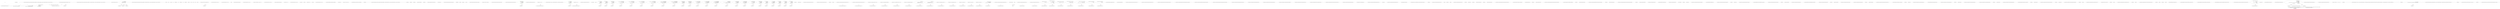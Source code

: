 digraph  {
n75 [label=pt, span=""];
n0 [cluster="CommandLine.Core.ValueMapper.MapValues(System.Collections.Generic.IEnumerable<CommandLine.Core.SpecificationProperty>, System.Collections.Generic.IEnumerable<string>, System.Func<System.Collections.Generic.IEnumerable<string>, System.Type, bool, CSharpx.Maybe<object>>)", label="Entry CommandLine.Core.ValueMapper.MapValues(System.Collections.Generic.IEnumerable<CommandLine.Core.SpecificationProperty>, System.Collections.Generic.IEnumerable<string>, System.Func<System.Collections.Generic.IEnumerable<string>, System.Type, bool, CSharpx.Maybe<object>>)", span="15-15"];
n1 [cluster="CommandLine.Core.ValueMapper.MapValues(System.Collections.Generic.IEnumerable<CommandLine.Core.SpecificationProperty>, System.Collections.Generic.IEnumerable<string>, System.Func<System.Collections.Generic.IEnumerable<string>, System.Type, bool, CSharpx.Maybe<object>>)", label="var propAndErrors = MapValuesImpl(specProps, values, converter)", span="20-20"];
n2 [cluster="CommandLine.Core.ValueMapper.MapValues(System.Collections.Generic.IEnumerable<CommandLine.Core.SpecificationProperty>, System.Collections.Generic.IEnumerable<string>, System.Func<System.Collections.Generic.IEnumerable<string>, System.Type, bool, CSharpx.Maybe<object>>)", label="return Result.Succeed(\r\n                propAndErrors.Select(pe => pe.Item1),\r\n                propAndErrors.Select(pe => pe.Item2)\r\n                    .OfType<Just<Error>>().Select(e => e.Value)\r\n                );", span="22-26"];
n4 [cluster="CommandLine.Core.ValueMapper.MapValuesImpl(System.Collections.Generic.IEnumerable<CommandLine.Core.SpecificationProperty>, System.Collections.Generic.IEnumerable<string>, System.Func<System.Collections.Generic.IEnumerable<string>, System.Type, bool, CSharpx.Maybe<object>>)", label="Entry CommandLine.Core.ValueMapper.MapValuesImpl(System.Collections.Generic.IEnumerable<CommandLine.Core.SpecificationProperty>, System.Collections.Generic.IEnumerable<string>, System.Func<System.Collections.Generic.IEnumerable<string>, System.Type, bool, CSharpx.Maybe<object>>)", span="29-29"];
n3 [cluster="CommandLine.Core.ValueMapper.MapValues(System.Collections.Generic.IEnumerable<CommandLine.Core.SpecificationProperty>, System.Collections.Generic.IEnumerable<string>, System.Func<System.Collections.Generic.IEnumerable<string>, System.Type, bool, CSharpx.Maybe<object>>)", label="Exit CommandLine.Core.ValueMapper.MapValues(System.Collections.Generic.IEnumerable<CommandLine.Core.SpecificationProperty>, System.Collections.Generic.IEnumerable<string>, System.Func<System.Collections.Generic.IEnumerable<string>, System.Type, bool, CSharpx.Maybe<object>>)", span="15-15"];
n5 [cluster="Unk.Select", label="Entry Unk.Select", span=""];
n6 [cluster="Unk.>", label="Entry Unk.>", span=""];
n7 [cluster="Unk.Succeed", label="Entry Unk.Succeed", span=""];
n8 [cluster="lambda expression", label="Entry lambda expression", span="23-23"];
n11 [cluster="lambda expression", label="Entry lambda expression", span="24-24"];
n14 [cluster="lambda expression", label="Entry lambda expression", span="25-25"];
n9 [cluster="lambda expression", label="pe.Item1", span="23-23"];
n10 [cluster="lambda expression", label="Exit lambda expression", span="23-23"];
n12 [cluster="lambda expression", label="pe.Item2", span="24-24"];
n13 [cluster="lambda expression", label="Exit lambda expression", span="24-24"];
n15 [cluster="lambda expression", label="e.Value", span="25-25"];
n16 [cluster="lambda expression", label="Exit lambda expression", span="25-25"];
n17 [cluster="CommandLine.Core.ValueMapper.MapValuesImpl(System.Collections.Generic.IEnumerable<CommandLine.Core.SpecificationProperty>, System.Collections.Generic.IEnumerable<string>, System.Func<System.Collections.Generic.IEnumerable<string>, System.Type, bool, CSharpx.Maybe<object>>)", label="specProps.Empty()", span="34-34"];
n18 [cluster="CommandLine.Core.ValueMapper.MapValuesImpl(System.Collections.Generic.IEnumerable<CommandLine.Core.SpecificationProperty>, System.Collections.Generic.IEnumerable<string>, System.Func<System.Collections.Generic.IEnumerable<string>, System.Type, bool, CSharpx.Maybe<object>>)", label="yield break;", span="36-36"];
n22 [cluster="CommandLine.Core.ValueMapper.MapValuesImpl(System.Collections.Generic.IEnumerable<CommandLine.Core.SpecificationProperty>, System.Collections.Generic.IEnumerable<string>, System.Func<System.Collections.Generic.IEnumerable<string>, System.Type, bool, CSharpx.Maybe<object>>)", label="yield return\r\n                    Tuple.Create(pt, pt.Specification.MakeErrorInCaseOfMinConstraint());", span="42-43"];
n23 [cluster="CommandLine.Core.ValueMapper.MapValuesImpl(System.Collections.Generic.IEnumerable<CommandLine.Core.SpecificationProperty>, System.Collections.Generic.IEnumerable<string>, System.Func<System.Collections.Generic.IEnumerable<string>, System.Type, bool, CSharpx.Maybe<object>>)", label="yield break;", span="44-44"];
n26 [cluster="CommandLine.Core.ValueMapper.MapValuesImpl(System.Collections.Generic.IEnumerable<CommandLine.Core.SpecificationProperty>, System.Collections.Generic.IEnumerable<string>, System.Func<System.Collections.Generic.IEnumerable<string>, System.Type, bool, CSharpx.Maybe<object>>)", label="yield return\r\n                    Tuple.Create<SpecificationProperty, Maybe<Error>>(\r\n                        pt, Maybe.Just<Error>(new SequenceOutOfRangeError(NameInfo.EmptyName)));", span="52-54"];
n27 [cluster="CommandLine.Core.ValueMapper.MapValuesImpl(System.Collections.Generic.IEnumerable<CommandLine.Core.SpecificationProperty>, System.Collections.Generic.IEnumerable<string>, System.Func<System.Collections.Generic.IEnumerable<string>, System.Type, bool, CSharpx.Maybe<object>>)", label="yield break;", span="55-55"];
n30 [cluster="CommandLine.Core.ValueMapper.MapValuesImpl(System.Collections.Generic.IEnumerable<CommandLine.Core.SpecificationProperty>, System.Collections.Generic.IEnumerable<string>, System.Func<System.Collections.Generic.IEnumerable<string>, System.Type, bool, CSharpx.Maybe<object>>)", label="yield return value;", span="67-67"];
n19 [cluster="CommandLine.Core.ValueMapper.MapValuesImpl(System.Collections.Generic.IEnumerable<CommandLine.Core.SpecificationProperty>, System.Collections.Generic.IEnumerable<string>, System.Func<System.Collections.Generic.IEnumerable<string>, System.Type, bool, CSharpx.Maybe<object>>)", label="var pt = specProps.First()", span="38-38"];
n20 [cluster="CommandLine.Core.ValueMapper.MapValuesImpl(System.Collections.Generic.IEnumerable<CommandLine.Core.SpecificationProperty>, System.Collections.Generic.IEnumerable<string>, System.Func<System.Collections.Generic.IEnumerable<string>, System.Type, bool, CSharpx.Maybe<object>>)", label="var taken = values.Take(pt.Specification.CountOfMaxNumberOfValues().MapValueOrDefault(n => n, values.Count()))", span="39-39"];
n24 [cluster="CommandLine.Core.ValueMapper.MapValuesImpl(System.Collections.Generic.IEnumerable<CommandLine.Core.SpecificationProperty>, System.Collections.Generic.IEnumerable<string>, System.Func<System.Collections.Generic.IEnumerable<string>, System.Type, bool, CSharpx.Maybe<object>>)", label="var next = specProps.Skip(1).FirstOrDefault(s => s.Specification.IsValue()).ToMaybe()", span="47-47"];
n25 [cluster="CommandLine.Core.ValueMapper.MapValuesImpl(System.Collections.Generic.IEnumerable<CommandLine.Core.SpecificationProperty>, System.Collections.Generic.IEnumerable<string>, System.Func<System.Collections.Generic.IEnumerable<string>, System.Type, bool, CSharpx.Maybe<object>>)", label="pt.Specification.Max.IsJust()\r\n                && next.IsNothing()\r\n                && values.Skip(taken.Count()).Any()", span="48-50"];
n29 [cluster="CommandLine.Core.ValueMapper.MapValuesImpl(System.Collections.Generic.IEnumerable<CommandLine.Core.SpecificationProperty>, System.Collections.Generic.IEnumerable<string>, System.Func<System.Collections.Generic.IEnumerable<string>, System.Type, bool, CSharpx.Maybe<object>>)", label="MapValuesImpl(specProps.Skip(1), values.Skip(taken.Count()), converter)", span="65-65"];
n32 [cluster="System.Collections.Generic.IEnumerable<TSource>.Empty<TSource>()", label="Entry System.Collections.Generic.IEnumerable<TSource>.Empty<TSource>()", span="31-31"];
n33 [cluster="System.Collections.Generic.IEnumerable<TSource>.First<TSource>()", label="Entry System.Collections.Generic.IEnumerable<TSource>.First<TSource>()", span="0-0"];
n58 [cluster="lambda expression", label="Tuple.Create(pt.WithValue(Maybe.Just(converted)), Maybe.Nothing<Error>())", span="61-61"];
n21 [cluster="CommandLine.Core.ValueMapper.MapValuesImpl(System.Collections.Generic.IEnumerable<CommandLine.Core.SpecificationProperty>, System.Collections.Generic.IEnumerable<string>, System.Func<System.Collections.Generic.IEnumerable<string>, System.Type, bool, CSharpx.Maybe<object>>)", label="taken.Empty()", span="40-40"];
n34 [cluster="CommandLine.Core.Specification.CountOfMaxNumberOfValues()", label="Entry CommandLine.Core.Specification.CountOfMaxNumberOfValues()", span="71-71"];
n35 [cluster="System.Collections.Generic.IEnumerable<TSource>.Count<TSource>()", label="Entry System.Collections.Generic.IEnumerable<TSource>.Count<TSource>()", span="0-0"];
n36 [cluster="CSharpx.Maybe<T1>.MapValueOrDefault<T1, T2>(System.Func<T1, T2>, T2)", label="Entry CSharpx.Maybe<T1>.MapValueOrDefault<T1, T2>(System.Func<T1, T2>, T2)", span="377-377"];
n37 [cluster="System.Collections.Generic.IEnumerable<TSource>.Take<TSource>(int)", label="Entry System.Collections.Generic.IEnumerable<TSource>.Take<TSource>(int)", span="0-0"];
n50 [cluster="lambda expression", label="Entry lambda expression", span="39-39"];
n38 [cluster="CommandLine.Core.Specification.MakeErrorInCaseOfMinConstraint()", label="Entry CommandLine.Core.Specification.MakeErrorInCaseOfMinConstraint()", span="87-87"];
n39 [cluster="System.Tuple.Create<T1, T2>(T1, T2)", label="Entry System.Tuple.Create<T1, T2>(T1, T2)", span="0-0"];
n40 [cluster="System.Collections.Generic.IEnumerable<TSource>.Skip<TSource>(int)", label="Entry System.Collections.Generic.IEnumerable<TSource>.Skip<TSource>(int)", span="0-0"];
n41 [cluster="Unk.FirstOrDefault", label="Entry Unk.FirstOrDefault", span=""];
n42 [cluster="Unk.ToMaybe", label="Entry Unk.ToMaybe", span=""];
n53 [cluster="lambda expression", label="Entry lambda expression", span="47-47"];
n43 [cluster="CSharpx.Maybe<T>.IsJust<T>()", label="Entry CSharpx.Maybe<T>.IsJust<T>()", span="326-326"];
n44 [cluster="Unk.IsNothing", label="Entry Unk.IsNothing", span=""];
n45 [cluster="System.Collections.Generic.IEnumerable<TSource>.Any<TSource>()", label="Entry System.Collections.Generic.IEnumerable<TSource>.Any<TSource>()", span="0-0"];
n46 [cluster="CommandLine.SequenceOutOfRangeError.SequenceOutOfRangeError(CommandLine.NameInfo)", label="Entry CommandLine.SequenceOutOfRangeError.SequenceOutOfRangeError(CommandLine.NameInfo)", span="360-360"];
n47 [cluster="CSharpx.Maybe.Just<T>(T)", label="Entry CSharpx.Maybe.Just<T>(T)", span="124-124"];
n48 [cluster="System.Func<T1, T2, T3, TResult>.Invoke(T1, T2, T3)", label="Entry System.Func<T1, T2, T3, TResult>.Invoke(T1, T2, T3)", span="0-0"];
n49 [cluster="CommandLine.BadFormatConversionError.BadFormatConversionError(CommandLine.NameInfo)", label="Entry CommandLine.BadFormatConversionError.BadFormatConversionError(CommandLine.NameInfo)", span="349-349"];
n57 [cluster="lambda expression", label="Entry lambda expression", span="61-61"];
n31 [cluster="CommandLine.Core.ValueMapper.MapValuesImpl(System.Collections.Generic.IEnumerable<CommandLine.Core.SpecificationProperty>, System.Collections.Generic.IEnumerable<string>, System.Func<System.Collections.Generic.IEnumerable<string>, System.Type, bool, CSharpx.Maybe<object>>)", label="Exit CommandLine.Core.ValueMapper.MapValuesImpl(System.Collections.Generic.IEnumerable<CommandLine.Core.SpecificationProperty>, System.Collections.Generic.IEnumerable<string>, System.Func<System.Collections.Generic.IEnumerable<string>, System.Type, bool, CSharpx.Maybe<object>>)", span="29-29"];
n51 [cluster="lambda expression", label=n, span="39-39"];
n52 [cluster="lambda expression", label="Exit lambda expression", span="39-39"];
n54 [cluster="lambda expression", label="s.Specification.IsValue()", span="47-47"];
n55 [cluster="lambda expression", label="Exit lambda expression", span="47-47"];
n56 [cluster="CommandLine.Core.Specification.IsValue()", label="Entry CommandLine.Core.Specification.IsValue()", span="15-15"];
n59 [cluster="lambda expression", label="Exit lambda expression", span="61-61"];
n60 [cluster="CommandLine.Core.SpecificationProperty.WithValue(CSharpx.Maybe<object>)", label="Entry CommandLine.Core.SpecificationProperty.WithValue(CSharpx.Maybe<object>)", span="18-18"];
n61 [cluster="CSharpx.Maybe.Nothing<T>()", label="Entry CSharpx.Maybe.Nothing<T>()", span="116-116"];
n62 [cluster="CommandLine.Core.ValueMapper.CountOfMaxNumberOfValues(CommandLine.Core.Specification)", label="Entry CommandLine.Core.ValueMapper.CountOfMaxNumberOfValues(CommandLine.Core.Specification)", span="71-71"];
n63 [cluster="CommandLine.Core.ValueMapper.CountOfMaxNumberOfValues(CommandLine.Core.Specification)", label="specification.TargetType", span="73-73"];
n64 [cluster="CommandLine.Core.ValueMapper.CountOfMaxNumberOfValues(CommandLine.Core.Specification)", label="TargetType.Scalar", span="75-75"];
n66 [cluster="CommandLine.Core.ValueMapper.CountOfMaxNumberOfValues(CommandLine.Core.Specification)", label="TargetType.Sequence", span="77-77"];
n65 [cluster="CommandLine.Core.ValueMapper.CountOfMaxNumberOfValues(CommandLine.Core.Specification)", label="return Maybe.Just(1);", span="76-76"];
n70 [cluster="CommandLine.Core.ValueMapper.CountOfMaxNumberOfValues(CommandLine.Core.Specification)", label="Exit CommandLine.Core.ValueMapper.CountOfMaxNumberOfValues(CommandLine.Core.Specification)", span="71-71"];
n71 [cluster="CSharpx.Maybe<T>.FromJustOrFail<T>(System.Exception)", label="Entry CSharpx.Maybe<T>.FromJustOrFail<T>(System.Exception)", span="355-355"];
n72 [cluster="CommandLine.Core.ValueMapper.MakeErrorInCaseOfMinConstraint(CommandLine.Core.Specification)", label="Entry CommandLine.Core.ValueMapper.MakeErrorInCaseOfMinConstraint(CommandLine.Core.Specification)", span="87-87"];
n74 [cluster="CommandLine.Core.ValueMapper.MakeErrorInCaseOfMinConstraint(CommandLine.Core.Specification)", label="Exit CommandLine.Core.ValueMapper.MakeErrorInCaseOfMinConstraint(CommandLine.Core.Specification)", span="87-87"];
d33 [cluster="CommandLine.Tests.Unit.Core.InstanceBuilderTests.Parse_int_sequence(string[], int[])", color=green, community=0, label="var result = InstanceBuilder.Build(\r\n                () => new FakeOptionsWithSequence(),\r\n                arguments,\r\n                StringComparer.Ordinal,\r\n                CultureInfo.InvariantCulture)", prediction=0, span="94-98"];
d31 [cluster="CommandLine.Tests.Unit.Core.InstanceBuilderTests.Parse_int_sequence(string[], int[])", label="Entry CommandLine.Tests.Unit.Core.InstanceBuilderTests.Parse_int_sequence(string[], int[])", span="88-88"];
d32 [cluster="CommandLine.Tests.Unit.Core.InstanceBuilderTests.Parse_int_sequence(string[], int[])", label="var expectedResult = new[] { 1, 20, 300, 4000 }", span="91-91"];
d34 [cluster="CommandLine.Tests.Unit.Core.InstanceBuilderTests.Parse_int_sequence(string[], int[])", label="Assert.True(expectedResult.SequenceEqual(result.Value.IntSequence))", span="101-101"];
d9 [cluster="CommandLine.Core.InstanceBuilder.Build<T>(System.Func<T>, System.Collections.Generic.IEnumerable<string>, System.StringComparer, System.Globalization.CultureInfo)", label="Entry CommandLine.Core.InstanceBuilder.Build<T>(System.Func<T>, System.Collections.Generic.IEnumerable<string>, System.StringComparer, System.Globalization.CultureInfo)", span="12-12"];
d37 [cluster="lambda expression", label="Entry lambda expression", span="95-95"];
d43 [cluster="CommandLine.Tests.Unit.Core.InstanceBuilderTests.Parse_int_sequence_with_range(string[], int[])", color=green, community=0, label="var result = InstanceBuilder.Build(\r\n                () => new FakeOptions(),\r\n                new[] { ''-i'', ''10'', ''20'', ''30'', ''40'' },\r\n                StringComparer.Ordinal,\r\n                CultureInfo.InvariantCulture)", prediction=1, span="117-121"];
d42 [cluster="CommandLine.Tests.Unit.Core.InstanceBuilderTests.Parse_int_sequence_with_range(string[], int[])", label="var expectedResult = new[] { 10, 20, 30, 40 }", span="114-114"];
d44 [cluster="CommandLine.Tests.Unit.Core.InstanceBuilderTests.Parse_int_sequence_with_range(string[], int[])", label="Assert.True(expectedResult.SequenceEqual(result.Value.IntSequence))", span="124-124"];
d46 [cluster="lambda expression", label="Entry lambda expression", span="118-118"];
d35 [cluster="CommandLine.Tests.Unit.Core.InstanceBuilderTests.Parse_int_sequence(string[], int[])", label="Exit CommandLine.Tests.Unit.Core.InstanceBuilderTests.Parse_int_sequence(string[], int[])", span="88-88"];
d36 [cluster="Unk.SequenceEqual", label="Entry Unk.SequenceEqual", span=""];
d11 [cluster="Unk.True", label="Entry Unk.True", span=""];
d3 [cluster="CommandLine.Tests.Unit.Core.InstanceBuilderTests.Explicit_help_request_generates_help_requested_error()", label="var result = InstanceBuilder.Build(\r\n                () => fakeOptions,\r\n                new[] { ''--help'' },\r\n                StringComparer.Ordinal,\r\n                CultureInfo.InvariantCulture)", span="25-29"];
d16 [cluster="CommandLine.Tests.Unit.Core.InstanceBuilderTests.Parse_negative_long_value(string[], long)", label="var result = InstanceBuilder.Build(\r\n                () => new FakeOptions(),\r\n                arguments,\r\n                StringComparer.Ordinal,\r\n                CultureInfo.InvariantCulture)", span="46-50"];
d24 [cluster="CommandLine.Tests.Unit.Core.InstanceBuilderTests.Parse_double_value(string[], double)", label="var result = InstanceBuilder.Build(\r\n                () => new FakeOptionsWithDouble(),\r\n                arguments,\r\n                StringComparer.Ordinal,\r\n                CultureInfo.InvariantCulture)", span="69-73"];
d50 [cluster="CommandLine.Tests.Unit.Core.InstanceBuilderTests.Parse_string_sequence_with_only_min_constraint(string[], string[])", label="var result = InstanceBuilder.Build(\r\n                () => new FakeOptionsWithSequenceAndOnlyMinConstraint(),\r\n                arguments,\r\n                StringComparer.Ordinal,\r\n                CultureInfo.InvariantCulture)", span="140-144"];
d58 [cluster="CommandLine.Tests.Unit.Core.InstanceBuilderTests.Parse_string_sequence_with_only_max_constraint(string[], string[])", label="var result = InstanceBuilder.Build(\r\n                () => new FakeOptionsWithSequenceAndOnlyMaxConstraint(),\r\n                arguments,\r\n                StringComparer.Ordinal,\r\n                CultureInfo.InvariantCulture)", span="162-166"];
d67 [cluster="CommandLine.Tests.Unit.Core.InstanceBuilderTests.Breaking_min_constraint_in_string_sequence_gererates_MissingValueOptionError()", label="var result = InstanceBuilder.Build(\r\n                () => new FakeOptionsWithSequenceAndOnlyMinConstraint(),\r\n                new[] { ''-s'' },\r\n                StringComparer.Ordinal,\r\n                CultureInfo.InvariantCulture)", span="181-185"];
d77 [cluster="CommandLine.Tests.Unit.Core.InstanceBuilderTests.Breaking_min_constraint_in_string_sequence_as_value_gererates_SequenceOutOfRangeError()", label="var result = InstanceBuilder.Build(\r\n                () => new FakeOptionsWithSequenceAndOnlyMinConstraintAsValue(),\r\n                new string[] { },\r\n                StringComparer.Ordinal,\r\n                CultureInfo.InvariantCulture)", span="200-204"];
d87 [cluster="CommandLine.Tests.Unit.Core.InstanceBuilderTests.Breaking_max_constraint_in_string_sequence_gererates_SequenceOutOfRangeError()", label="var result = InstanceBuilder.Build(\r\n                () => new FakeOptionsWithSequenceAndOnlyMaxConstraint(),\r\n                new[] { ''--string-seq=one'', ''two'', ''three'', ''this-is-too-much'' },\r\n                StringComparer.Ordinal,\r\n                CultureInfo.InvariantCulture)", span="220-224"];
d95 [cluster="CommandLine.Tests.Unit.Core.InstanceBuilderTests.Breaking_max_constraint_in_string_sequence_as_value_gererates_SequenceOutOfRangeError()", label="var result = InstanceBuilder.Build(\r\n                () => new FakeOptionsWithSequenceAndOnlyMaxConstraintAsValue(),\r\n                new[] { ''one'', ''two'', ''three'', ''this-is-too-much'' },\r\n                StringComparer.Ordinal,\r\n                CultureInfo.InvariantCulture)", span="239-243"];
d104 [cluster="CommandLine.Tests.Unit.Core.InstanceBuilderTests.Parse_enum_value()", label="var result = InstanceBuilder.Build(\r\n                () => new FakeOptionsWithEnum(),\r\n                new[] { ''--colors'', ''Green'' },\r\n                StringComparer.Ordinal,\r\n                CultureInfo.InvariantCulture)", span="261-265"];
d114 [cluster="CommandLine.Tests.Unit.Core.InstanceBuilderTests.Parse_values_partitioned_between_sequence_and_scalar()", label="var result = InstanceBuilder.Build(\r\n                () => new FakeOptionsWithValues(),\r\n                new[] { ''10'', ''a'', ''b'', ''c'', ''20'' },\r\n                StringComparer.Ordinal,\r\n                CultureInfo.InvariantCulture)", span="286-290"];
d123 [cluster="CommandLine.Tests.Unit.Core.InstanceBuilderTests.Parse_sequence_value_without_range_constraints()", label="var result = InstanceBuilder.Build(\r\n                () => new FakeOptionsWithSequenceWithoutRange(),\r\n                new[] { ''1'', ''2'', ''3'', ''4'', ''5'', ''6'' },\r\n                StringComparer.Ordinal,\r\n                CultureInfo.InvariantCulture)", span="308-312"];
d132 [cluster="CommandLine.Tests.Unit.Core.InstanceBuilderTests.Parse_long_sequence_with_separator()", label="var result = InstanceBuilder.Build(\r\n                () => new FakeOptionsWithSequenceAndSeparator(),\r\n                new[] { ''--long-seq'', ''1;1234;59678'' },\r\n                StringComparer.Ordinal,\r\n                CultureInfo.InvariantCulture)", span="331-335"];
d141 [cluster="CommandLine.Tests.Unit.Core.InstanceBuilderTests.Parse_string_sequence_with_separator()", label="var result = InstanceBuilder.Build(\r\n                () => new FakeOptionsWithSequenceAndSeparator(),\r\n                new[] { ''-s'', ''eml1@xyz.com,test@unit.org,xyz@srv.it'' },\r\n                StringComparer.Ordinal,\r\n                CultureInfo.InvariantCulture)", span="354-358"];
d171 [cluster="CommandLine.Tests.Unit.Core.InstanceBuilderTests.Parse_option_from_different_sets_gererates_MutuallyExclusiveSetError()", label="var result = InstanceBuilder.Build(\r\n                () => new FakeOptionsWithSets(),\r\n                new[] { ''--weburl'', ''http://mywebsite.org/'', ''--ftpurl'', ''fpt://ftpsite.org/'' },\r\n                StringComparer.Ordinal,\r\n                CultureInfo.InvariantCulture)", span="409-413"];
d181 [cluster="CommandLine.Tests.Unit.Core.InstanceBuilderTests.Two_required_options_at_the_same_set_and_one_is_true()", label="var result = InstanceBuilder.Build(\r\n                () => new FakeOptionWithRequiredAndSet(),\r\n                new[] { ''--ftpurl'', ''str1''},\r\n                StringComparer.Ordinal,\r\n                CultureInfo.InvariantCulture)", span="429-433"];
d190 [cluster="CommandLine.Tests.Unit.Core.InstanceBuilderTests.Two_required_options_at_the_same_set_and_both_are_true()", label="var result = InstanceBuilder.Build(\r\n                () => new FakeOptionWithRequiredAndSet(),\r\n                new[] { ''--ftpurl'', ''str1'', ''--weburl'', ''str2'' },\r\n                StringComparer.Ordinal,\r\n                CultureInfo.InvariantCulture)", span="449-453"];
d198 [cluster="CommandLine.Tests.Unit.Core.InstanceBuilderTests.Two_required_options_at_the_same_set_and_none_are_true()", label="var result = InstanceBuilder.Build(\r\n                () => new FakeOptionWithRequiredAndSet(),\r\n                new[] {''''},\r\n                StringComparer.Ordinal,\r\n                CultureInfo.InvariantCulture)", span="469-473"];
d207 [cluster="CommandLine.Tests.Unit.Core.InstanceBuilderTests.Omitting_required_option_gererates_MissingRequiredOptionError()", label="var result = InstanceBuilder.Build(\r\n                () => new FakeOptionWithRequired(),\r\n                new string[] { },\r\n                StringComparer.Ordinal,\r\n                CultureInfo.InvariantCulture)", span="487-491"];
d216 [cluster="CommandLine.Tests.Unit.Core.InstanceBuilderTests.Wrong_range_in_sequence_gererates_SequenceOutOfRangeError()", label="var result = InstanceBuilder.Build(\r\n                () => new FakeOptions(),\r\n                new [] { ''-i'', ''10'' },\r\n                StringComparer.Ordinal,\r\n                CultureInfo.InvariantCulture)", span="506-510"];
d224 [cluster="CommandLine.Tests.Unit.Core.InstanceBuilderTests.Parse_unknown_long_option_gererates_UnknownOptionError()", label="var result = InstanceBuilder.Build(\r\n                () => new FakeOptions(),\r\n                new[] { ''--stringvalue'', ''abc'', ''--xyz'' },\r\n                StringComparer.Ordinal,\r\n                CultureInfo.InvariantCulture)", span="525-529"];
d233 [cluster="CommandLine.Tests.Unit.Core.InstanceBuilderTests.Parse_unknown_short_option_gererates_UnknownOptionError()", label="var result = InstanceBuilder.Build(\r\n                () => new FakeOptions(),\r\n                new[] { ''-z'', ''-x'' },\r\n                StringComparer.Ordinal,\r\n                CultureInfo.InvariantCulture)", span="544-548"];
d241 [cluster="CommandLine.Tests.Unit.Core.InstanceBuilderTests.Parse_unknown_short_option_in_option_group_gererates_UnknownOptionError()", label="var result = InstanceBuilder.Build(\r\n                () => new FakeOptions(),\r\n                new[] { ''-zx'' },\r\n                StringComparer.Ordinal,\r\n                CultureInfo.InvariantCulture)", span="563-567"];
d248 [cluster="CommandLine.Tests.Unit.Core.InstanceBuilderTests.Omitting_names_assumes_identifier_as_long_name(string[], string)", label="var result = InstanceBuilder.Build(\r\n                () => new FakeOptions(),\r\n                arguments,\r\n                StringComparer.Ordinal,\r\n                CultureInfo.InvariantCulture)", span="583-587"];
d39 [cluster="lambda expression", label="Exit lambda expression", span="95-95"];
d38 [cluster="lambda expression", label="new FakeOptionsWithSequence()", span="95-95"];
d41 [cluster="CommandLine.Tests.Unit.Core.InstanceBuilderTests.Parse_int_sequence_with_range(string[], int[])", label="Entry CommandLine.Tests.Unit.Core.InstanceBuilderTests.Parse_int_sequence_with_range(string[], int[])", span="111-111"];
d45 [cluster="CommandLine.Tests.Unit.Core.InstanceBuilderTests.Parse_int_sequence_with_range(string[], int[])", label="Exit CommandLine.Tests.Unit.Core.InstanceBuilderTests.Parse_int_sequence_with_range(string[], int[])", span="111-111"];
d48 [cluster="lambda expression", label="Exit lambda expression", span="118-118"];
d47 [cluster="lambda expression", label="new FakeOptions()", span="118-118"];
d51 [cluster="CommandLine.Tests.Unit.Core.InstanceBuilderTests.Parse_string_sequence_with_only_min_constraint(string[], string[])", label="Assert.True(expected.SequenceEqual(result.Value.StringSequence))", span="147-147"];
d59 [cluster="CommandLine.Tests.Unit.Core.InstanceBuilderTests.Parse_string_sequence_with_only_max_constraint(string[], string[])", label="Assert.True(expected.SequenceEqual(result.Value.StringSequence))", span="169-169"];
d68 [cluster="CommandLine.Tests.Unit.Core.InstanceBuilderTests.Breaking_min_constraint_in_string_sequence_gererates_MissingValueOptionError()", label="Assert.True(expectedResult.SequenceEqual(result.Errors))", span="188-188"];
d78 [cluster="CommandLine.Tests.Unit.Core.InstanceBuilderTests.Breaking_min_constraint_in_string_sequence_as_value_gererates_SequenceOutOfRangeError()", label="Assert.True(expectedResult.SequenceEqual(result.Errors))", span="207-207"];
d88 [cluster="CommandLine.Tests.Unit.Core.InstanceBuilderTests.Breaking_max_constraint_in_string_sequence_gererates_SequenceOutOfRangeError()", label="Assert.True(expectedResult.SequenceEqual(result.Errors))", span="227-227"];
d96 [cluster="CommandLine.Tests.Unit.Core.InstanceBuilderTests.Breaking_max_constraint_in_string_sequence_as_value_gererates_SequenceOutOfRangeError()", label="Assert.True(expectedResult.SequenceEqual(result.Errors))", span="246-246"];
d172 [cluster="CommandLine.Tests.Unit.Core.InstanceBuilderTests.Parse_option_from_different_sets_gererates_MutuallyExclusiveSetError()", label="Assert.True(expectedResult.SequenceEqual(result.Errors))", span="416-416"];
d199 [cluster="CommandLine.Tests.Unit.Core.InstanceBuilderTests.Two_required_options_at_the_same_set_and_none_are_true()", label="Assert.True(expectedResult.SequenceEqual(result.Errors))", span="476-476"];
d208 [cluster="CommandLine.Tests.Unit.Core.InstanceBuilderTests.Omitting_required_option_gererates_MissingRequiredOptionError()", label="Assert.True(expectedResult.SequenceEqual(result.Errors))", span="494-494"];
d217 [cluster="CommandLine.Tests.Unit.Core.InstanceBuilderTests.Wrong_range_in_sequence_gererates_SequenceOutOfRangeError()", label="Assert.True(expectedResult.SequenceEqual(result.Errors))", span="513-513"];
d225 [cluster="CommandLine.Tests.Unit.Core.InstanceBuilderTests.Parse_unknown_long_option_gererates_UnknownOptionError()", label="Assert.True(expectedResult.SequenceEqual(result.Errors))", span="532-532"];
d234 [cluster="CommandLine.Tests.Unit.Core.InstanceBuilderTests.Parse_unknown_short_option_gererates_UnknownOptionError()", label="Assert.True(expectedResult.SequenceEqual(result.Errors))", span="551-551"];
d242 [cluster="CommandLine.Tests.Unit.Core.InstanceBuilderTests.Parse_unknown_short_option_in_option_group_gererates_UnknownOptionError()", label="Assert.True(expectedResult.SequenceEqual(result.Errors))", span="570-570"];
d4 [cluster="CommandLine.Tests.Unit.Core.InstanceBuilderTests.Explicit_help_request_generates_help_requested_error()", label="Assert.True(expectedResult.Equals(result))", span="32-32"];
d249 [cluster="CommandLine.Tests.Unit.Core.InstanceBuilderTests.Omitting_names_assumes_identifier_as_long_name(string[], string)", label="Assert.True(expected.Equals(result.Value.StringValue))", span="590-590"];
d1 [cluster="CommandLine.Tests.Unit.Core.InstanceBuilderTests.Explicit_help_request_generates_help_requested_error()", label="var fakeOptions = new FakeOptions()", span="19-19"];
d2 [cluster="CommandLine.Tests.Unit.Core.InstanceBuilderTests.Explicit_help_request_generates_help_requested_error()", label="var expectedResult = ParserResult.Create(\r\n                ParserResultType.Options,\r\n                fakeOptions, new Error[] { new HelpRequestedError() })", span="20-22"];
d12 [cluster="lambda expression", label="Entry lambda expression", span="26-26"];
d15 [cluster="CommandLine.Tests.Unit.Core.InstanceBuilderTests.Parse_negative_long_value(string[], long)", label="Entry CommandLine.Tests.Unit.Core.InstanceBuilderTests.Parse_negative_long_value(string[], long)", span="41-41"];
d17 [cluster="CommandLine.Tests.Unit.Core.InstanceBuilderTests.Parse_negative_long_value(string[], long)", label="Assert.Equal(expected, result.Value.LongValue)", span="53-53"];
d20 [cluster="lambda expression", label="Entry lambda expression", span="47-47"];
d23 [cluster="CommandLine.Tests.Unit.Core.InstanceBuilderTests.Parse_double_value(string[], double)", label="Entry CommandLine.Tests.Unit.Core.InstanceBuilderTests.Parse_double_value(string[], double)", span="64-64"];
d25 [cluster="CommandLine.Tests.Unit.Core.InstanceBuilderTests.Parse_double_value(string[], double)", label="Assert.Equal(expected, result.Value.DoubleValue)", span="76-76"];
d27 [cluster="lambda expression", label="Entry lambda expression", span="70-70"];
d49 [cluster="CommandLine.Tests.Unit.Core.InstanceBuilderTests.Parse_string_sequence_with_only_min_constraint(string[], string[])", label="Entry CommandLine.Tests.Unit.Core.InstanceBuilderTests.Parse_string_sequence_with_only_min_constraint(string[], string[])", span="135-135"];
d53 [cluster="lambda expression", label="Entry lambda expression", span="141-141"];
d57 [cluster="CommandLine.Tests.Unit.Core.InstanceBuilderTests.Parse_string_sequence_with_only_max_constraint(string[], string[])", label="Entry CommandLine.Tests.Unit.Core.InstanceBuilderTests.Parse_string_sequence_with_only_max_constraint(string[], string[])", span="157-157"];
d61 [cluster="lambda expression", label="Entry lambda expression", span="163-163"];
d66 [cluster="CommandLine.Tests.Unit.Core.InstanceBuilderTests.Breaking_min_constraint_in_string_sequence_gererates_MissingValueOptionError()", label="var expectedResult = new[] { new MissingValueOptionError(new NameInfo(''s'', ''string-seq'')) }", span="178-178"];
d72 [cluster="lambda expression", label="Entry lambda expression", span="182-182"];
d76 [cluster="CommandLine.Tests.Unit.Core.InstanceBuilderTests.Breaking_min_constraint_in_string_sequence_as_value_gererates_SequenceOutOfRangeError()", label="var expectedResult = new[] { new SequenceOutOfRangeError(NameInfo.EmptyName) }", span="197-197"];
d81 [cluster="lambda expression", label="Entry lambda expression", span="201-201"];
d86 [cluster="CommandLine.Tests.Unit.Core.InstanceBuilderTests.Breaking_max_constraint_in_string_sequence_gererates_SequenceOutOfRangeError()", label="var expectedResult = new[] { new SequenceOutOfRangeError(new NameInfo(''s'', ''string-seq'')) }", span="217-217"];
d90 [cluster="lambda expression", label="Entry lambda expression", span="221-221"];
d94 [cluster="CommandLine.Tests.Unit.Core.InstanceBuilderTests.Breaking_max_constraint_in_string_sequence_as_value_gererates_SequenceOutOfRangeError()", label="var expectedResult = new[] { new SequenceOutOfRangeError(NameInfo.EmptyName) }", span="236-236"];
d98 [cluster="lambda expression", label="Entry lambda expression", span="240-240"];
d103 [cluster="CommandLine.Tests.Unit.Core.InstanceBuilderTests.Parse_enum_value()", label="var expectedResult = new FakeOptionsWithEnum\r\n                {\r\n                    Colors = Colors.Green\r\n                }", span="255-258"];
d105 [cluster="CommandLine.Tests.Unit.Core.InstanceBuilderTests.Parse_enum_value()", label="expectedResult.ShouldBeEquivalentTo(result.Value)", span="268-268"];
d109 [cluster="lambda expression", label="Entry lambda expression", span="262-262"];
d113 [cluster="CommandLine.Tests.Unit.Core.InstanceBuilderTests.Parse_values_partitioned_between_sequence_and_scalar()", label="var expectedResult = new FakeOptionsWithValues\r\n                {\r\n                    StringValue = string.Empty,\r\n                    LongValue = 10L,\r\n                    StringSequence = new[] { ''a'', ''b'', ''c'' },\r\n                    IntValue = 20\r\n                }", span="277-283"];
d115 [cluster="CommandLine.Tests.Unit.Core.InstanceBuilderTests.Parse_values_partitioned_between_sequence_and_scalar()", label="expectedResult.ShouldBeEquivalentTo(result.Value)", span="293-293"];
d118 [cluster="lambda expression", label="Entry lambda expression", span="287-287"];
d122 [cluster="CommandLine.Tests.Unit.Core.InstanceBuilderTests.Parse_sequence_value_without_range_constraints()", label="var expectedResult = new FakeOptionsWithSequenceWithoutRange\r\n                {\r\n                    LongSequence = new[] { 1L, 2L, 3L, 4L, 5L, 6L }\r\n                }", span="302-305"];
d124 [cluster="CommandLine.Tests.Unit.Core.InstanceBuilderTests.Parse_sequence_value_without_range_constraints()", label="expectedResult.ShouldBeEquivalentTo(result.Value)", span="315-315"];
d127 [cluster="lambda expression", label="Entry lambda expression", span="309-309"];
d131 [cluster="CommandLine.Tests.Unit.Core.InstanceBuilderTests.Parse_long_sequence_with_separator()", label="var expectedResult = new FakeOptionsWithSequenceAndSeparator\r\n                {\r\n                    LongSequence = new[] { 1L, 1234L, 59678L },\r\n                    StringSequence = new string[] { }\r\n                }", span="324-328"];
d133 [cluster="CommandLine.Tests.Unit.Core.InstanceBuilderTests.Parse_long_sequence_with_separator()", label="expectedResult.ShouldBeEquivalentTo(result.Value)", span="338-338"];
d136 [cluster="lambda expression", label="Entry lambda expression", span="332-332"];
d140 [cluster="CommandLine.Tests.Unit.Core.InstanceBuilderTests.Parse_string_sequence_with_separator()", label="var expectedResult = new FakeOptionsWithSequenceAndSeparator\r\n            {\r\n                LongSequence = new long[] {},\r\n                StringSequence = new[] { ''eml1@xyz.com'', ''test@unit.org'', ''xyz@srv.it'' }\r\n            }", span="347-351"];
d142 [cluster="CommandLine.Tests.Unit.Core.InstanceBuilderTests.Parse_string_sequence_with_separator()", label="expectedResult.ShouldBeEquivalentTo(result.Value)", span="361-361"];
d144 [cluster="lambda expression", label="Entry lambda expression", span="355-355"];
d170 [cluster="CommandLine.Tests.Unit.Core.InstanceBuilderTests.Parse_option_from_different_sets_gererates_MutuallyExclusiveSetError()", label="var expectedResult = new[]\r\n                {\r\n                    new MutuallyExclusiveSetError(new NameInfo('''', ''weburl'')),\r\n                    new MutuallyExclusiveSetError(new NameInfo('''', ''ftpurl''))\r\n                }", span="402-406"];
d175 [cluster="lambda expression", label="Entry lambda expression", span="410-410"];
d180 [cluster="CommandLine.Tests.Unit.Core.InstanceBuilderTests.Two_required_options_at_the_same_set_and_one_is_true()", label="var expectedResult = new FakeOptionWithRequiredAndSet {\r\n                FtpUrl = ''str1'',\r\n                WebUrl = null\r\n            }", span="424-427"];
d182 [cluster="CommandLine.Tests.Unit.Core.InstanceBuilderTests.Two_required_options_at_the_same_set_and_one_is_true()", label="expectedResult.ShouldBeEquivalentTo(result.Value)", span="436-436"];
d185 [cluster="lambda expression", label="Entry lambda expression", span="430-430"];
d189 [cluster="CommandLine.Tests.Unit.Core.InstanceBuilderTests.Two_required_options_at_the_same_set_and_both_are_true()", label="var expectedResult = new FakeOptionWithRequiredAndSet {\r\n                FtpUrl = ''str1'',\r\n                WebUrl = ''str2''\r\n            }", span="444-447"];
d191 [cluster="CommandLine.Tests.Unit.Core.InstanceBuilderTests.Two_required_options_at_the_same_set_and_both_are_true()", label="expectedResult.ShouldBeEquivalentTo(result.Value)", span="456-456"];
d193 [cluster="lambda expression", label="Entry lambda expression", span="450-450"];
d197 [cluster="CommandLine.Tests.Unit.Core.InstanceBuilderTests.Two_required_options_at_the_same_set_and_none_are_true()", label="var expectedResult = new[]\r\n            {\r\n                new MissingRequiredOptionError(new NameInfo('''', ''ftpurl'')),\r\n                new MissingRequiredOptionError(new NameInfo('''', ''weburl''))\r\n            }", span="463-467"];
d202 [cluster="lambda expression", label="Entry lambda expression", span="470-470"];
d206 [cluster="CommandLine.Tests.Unit.Core.InstanceBuilderTests.Omitting_required_option_gererates_MissingRequiredOptionError()", label="var expectedResult = new[] { new MissingRequiredOptionError(new NameInfo('''', ''str'')) }", span="484-484"];
d210 [cluster="lambda expression", label="Entry lambda expression", span="488-488"];
d215 [cluster="CommandLine.Tests.Unit.Core.InstanceBuilderTests.Wrong_range_in_sequence_gererates_SequenceOutOfRangeError()", label="var expectedResult = new[] { new SequenceOutOfRangeError(new NameInfo(''i'', '''')) }", span="503-503"];
d219 [cluster="lambda expression", label="Entry lambda expression", span="507-507"];
d223 [cluster="CommandLine.Tests.Unit.Core.InstanceBuilderTests.Parse_unknown_long_option_gererates_UnknownOptionError()", label="var expectedResult = new[] { new UnknownOptionError(''xyz'') }", span="522-522"];
d228 [cluster="lambda expression", label="Entry lambda expression", span="526-526"];
d232 [cluster="CommandLine.Tests.Unit.Core.InstanceBuilderTests.Parse_unknown_short_option_gererates_UnknownOptionError()", label="var expectedResult = new[] { new UnknownOptionError(''z'') }", span="541-541"];
d236 [cluster="lambda expression", label="Entry lambda expression", span="545-545"];
d240 [cluster="CommandLine.Tests.Unit.Core.InstanceBuilderTests.Parse_unknown_short_option_in_option_group_gererates_UnknownOptionError()", label="var expectedResult = new[] { new UnknownOptionError(''z'') }", span="560-560"];
d244 [cluster="lambda expression", label="Entry lambda expression", span="564-564"];
d247 [cluster="CommandLine.Tests.Unit.Core.InstanceBuilderTests.Omitting_names_assumes_identifier_as_long_name(string[], string)", label="Entry CommandLine.Tests.Unit.Core.InstanceBuilderTests.Omitting_names_assumes_identifier_as_long_name(string[], string)", span="578-578"];
d252 [cluster="lambda expression", label="Entry lambda expression", span="584-584"];
d40 [cluster="CommandLine.Tests.Fakes.FakeOptionsWithSequence.FakeOptionsWithSequence()", label="Entry CommandLine.Tests.Fakes.FakeOptionsWithSequence.FakeOptionsWithSequence()", span="9-9"];
d6 [cluster="CommandLine.Tests.Fakes.FakeOptions.FakeOptions()", label="Entry CommandLine.Tests.Fakes.FakeOptions.FakeOptions()", span="6-6"];
d52 [cluster="CommandLine.Tests.Unit.Core.InstanceBuilderTests.Parse_string_sequence_with_only_min_constraint(string[], string[])", label="Exit CommandLine.Tests.Unit.Core.InstanceBuilderTests.Parse_string_sequence_with_only_min_constraint(string[], string[])", span="135-135"];
d60 [cluster="CommandLine.Tests.Unit.Core.InstanceBuilderTests.Parse_string_sequence_with_only_max_constraint(string[], string[])", label="Exit CommandLine.Tests.Unit.Core.InstanceBuilderTests.Parse_string_sequence_with_only_max_constraint(string[], string[])", span="157-157"];
d69 [cluster="CommandLine.Tests.Unit.Core.InstanceBuilderTests.Breaking_min_constraint_in_string_sequence_gererates_MissingValueOptionError()", label="Exit CommandLine.Tests.Unit.Core.InstanceBuilderTests.Breaking_min_constraint_in_string_sequence_gererates_MissingValueOptionError()", span="175-175"];
d79 [cluster="CommandLine.Tests.Unit.Core.InstanceBuilderTests.Breaking_min_constraint_in_string_sequence_as_value_gererates_SequenceOutOfRangeError()", label="Exit CommandLine.Tests.Unit.Core.InstanceBuilderTests.Breaking_min_constraint_in_string_sequence_as_value_gererates_SequenceOutOfRangeError()", span="194-194"];
d89 [cluster="CommandLine.Tests.Unit.Core.InstanceBuilderTests.Breaking_max_constraint_in_string_sequence_gererates_SequenceOutOfRangeError()", label="Exit CommandLine.Tests.Unit.Core.InstanceBuilderTests.Breaking_max_constraint_in_string_sequence_gererates_SequenceOutOfRangeError()", span="214-214"];
d97 [cluster="CommandLine.Tests.Unit.Core.InstanceBuilderTests.Breaking_max_constraint_in_string_sequence_as_value_gererates_SequenceOutOfRangeError()", label="Exit CommandLine.Tests.Unit.Core.InstanceBuilderTests.Breaking_max_constraint_in_string_sequence_as_value_gererates_SequenceOutOfRangeError()", span="233-233"];
d173 [cluster="CommandLine.Tests.Unit.Core.InstanceBuilderTests.Parse_option_from_different_sets_gererates_MutuallyExclusiveSetError()", label="Exit CommandLine.Tests.Unit.Core.InstanceBuilderTests.Parse_option_from_different_sets_gererates_MutuallyExclusiveSetError()", span="399-399"];
d200 [cluster="CommandLine.Tests.Unit.Core.InstanceBuilderTests.Two_required_options_at_the_same_set_and_none_are_true()", label="Exit CommandLine.Tests.Unit.Core.InstanceBuilderTests.Two_required_options_at_the_same_set_and_none_are_true()", span="461-461"];
d209 [cluster="CommandLine.Tests.Unit.Core.InstanceBuilderTests.Omitting_required_option_gererates_MissingRequiredOptionError()", label="Exit CommandLine.Tests.Unit.Core.InstanceBuilderTests.Omitting_required_option_gererates_MissingRequiredOptionError()", span="481-481"];
d218 [cluster="CommandLine.Tests.Unit.Core.InstanceBuilderTests.Wrong_range_in_sequence_gererates_SequenceOutOfRangeError()", label="Exit CommandLine.Tests.Unit.Core.InstanceBuilderTests.Wrong_range_in_sequence_gererates_SequenceOutOfRangeError()", span="500-500"];
d226 [cluster="CommandLine.Tests.Unit.Core.InstanceBuilderTests.Parse_unknown_long_option_gererates_UnknownOptionError()", label="Exit CommandLine.Tests.Unit.Core.InstanceBuilderTests.Parse_unknown_long_option_gererates_UnknownOptionError()", span="519-519"];
d235 [cluster="CommandLine.Tests.Unit.Core.InstanceBuilderTests.Parse_unknown_short_option_gererates_UnknownOptionError()", label="Exit CommandLine.Tests.Unit.Core.InstanceBuilderTests.Parse_unknown_short_option_gererates_UnknownOptionError()", span="538-538"];
d243 [cluster="CommandLine.Tests.Unit.Core.InstanceBuilderTests.Parse_unknown_short_option_in_option_group_gererates_UnknownOptionError()", label="Exit CommandLine.Tests.Unit.Core.InstanceBuilderTests.Parse_unknown_short_option_in_option_group_gererates_UnknownOptionError()", span="557-557"];
d5 [cluster="CommandLine.Tests.Unit.Core.InstanceBuilderTests.Explicit_help_request_generates_help_requested_error()", label="Exit CommandLine.Tests.Unit.Core.InstanceBuilderTests.Explicit_help_request_generates_help_requested_error()", span="16-16"];
d10 [cluster="CommandLine.ParserResult<T>.Equals(CommandLine.ParserResult<T>)", label="Entry CommandLine.ParserResult<T>.Equals(CommandLine.ParserResult<T>)", span="90-90"];
d250 [cluster="CommandLine.Tests.Unit.Core.InstanceBuilderTests.Omitting_names_assumes_identifier_as_long_name(string[], string)", label="Exit CommandLine.Tests.Unit.Core.InstanceBuilderTests.Omitting_names_assumes_identifier_as_long_name(string[], string)", span="578-578"];
d251 [cluster="string.Equals(string)", label="Entry string.Equals(string)", span="0-0"];
d0 [cluster="CommandLine.Tests.Unit.Core.InstanceBuilderTests.Explicit_help_request_generates_help_requested_error()", label="Entry CommandLine.Tests.Unit.Core.InstanceBuilderTests.Explicit_help_request_generates_help_requested_error()", span="16-16"];
d13 [cluster="lambda expression", label=fakeOptions, span="26-26"];
d7 [cluster="CommandLine.HelpRequestedError.HelpRequestedError()", label="Entry CommandLine.HelpRequestedError.HelpRequestedError()", span="338-338"];
d8 [cluster="CommandLine.ParserResult.Create<T>(CommandLine.ParserResultType, T, System.Collections.Generic.IEnumerable<CommandLine.Error>)", label="Entry CommandLine.ParserResult.Create<T>(CommandLine.ParserResultType, T, System.Collections.Generic.IEnumerable<CommandLine.Error>)", span="103-103"];
d14 [cluster="lambda expression", label="Exit lambda expression", span="26-26"];
d18 [cluster="CommandLine.Tests.Unit.Core.InstanceBuilderTests.Parse_negative_long_value(string[], long)", label="Exit CommandLine.Tests.Unit.Core.InstanceBuilderTests.Parse_negative_long_value(string[], long)", span="41-41"];
d19 [cluster="Unk.Equal", label="Entry Unk.Equal", span=""];
d22 [cluster="lambda expression", label="Exit lambda expression", span="47-47"];
d21 [cluster="lambda expression", label="new FakeOptions()", span="47-47"];
d26 [cluster="CommandLine.Tests.Unit.Core.InstanceBuilderTests.Parse_double_value(string[], double)", label="Exit CommandLine.Tests.Unit.Core.InstanceBuilderTests.Parse_double_value(string[], double)", span="64-64"];
d29 [cluster="lambda expression", label="Exit lambda expression", span="70-70"];
d28 [cluster="lambda expression", label="new FakeOptionsWithDouble()", span="70-70"];
d55 [cluster="lambda expression", label="Exit lambda expression", span="141-141"];
d54 [cluster="lambda expression", label="new FakeOptionsWithSequenceAndOnlyMinConstraint()", span="141-141"];
d63 [cluster="lambda expression", label="Exit lambda expression", span="163-163"];
d62 [cluster="lambda expression", label="new FakeOptionsWithSequenceAndOnlyMaxConstraint()", span="163-163"];
d65 [cluster="CommandLine.Tests.Unit.Core.InstanceBuilderTests.Breaking_min_constraint_in_string_sequence_gererates_MissingValueOptionError()", label="Entry CommandLine.Tests.Unit.Core.InstanceBuilderTests.Breaking_min_constraint_in_string_sequence_gererates_MissingValueOptionError()", span="175-175"];
d70 [cluster="CommandLine.MissingValueOptionError.MissingValueOptionError(CommandLine.NameInfo)", label="Entry CommandLine.MissingValueOptionError.MissingValueOptionError(CommandLine.NameInfo)", span="261-261"];
d71 [cluster="CommandLine.NameInfo.NameInfo(string, string)", label="Entry CommandLine.NameInfo.NameInfo(string, string)", span="20-20"];
d74 [cluster="lambda expression", label="Exit lambda expression", span="182-182"];
d73 [cluster="lambda expression", label="new FakeOptionsWithSequenceAndOnlyMinConstraint()", span="182-182"];
d75 [cluster="CommandLine.Tests.Unit.Core.InstanceBuilderTests.Breaking_min_constraint_in_string_sequence_as_value_gererates_SequenceOutOfRangeError()", label="Entry CommandLine.Tests.Unit.Core.InstanceBuilderTests.Breaking_min_constraint_in_string_sequence_as_value_gererates_SequenceOutOfRangeError()", span="194-194"];
d80 [cluster="CommandLine.SequenceOutOfRangeError.SequenceOutOfRangeError(CommandLine.NameInfo)", label="Entry CommandLine.SequenceOutOfRangeError.SequenceOutOfRangeError(CommandLine.NameInfo)", span="316-316"];
d83 [cluster="lambda expression", label="Exit lambda expression", span="201-201"];
d82 [cluster="lambda expression", label="new FakeOptionsWithSequenceAndOnlyMinConstraintAsValue()", span="201-201"];
d85 [cluster="CommandLine.Tests.Unit.Core.InstanceBuilderTests.Breaking_max_constraint_in_string_sequence_gererates_SequenceOutOfRangeError()", label="Entry CommandLine.Tests.Unit.Core.InstanceBuilderTests.Breaking_max_constraint_in_string_sequence_gererates_SequenceOutOfRangeError()", span="214-214"];
d92 [cluster="lambda expression", label="Exit lambda expression", span="221-221"];
d91 [cluster="lambda expression", label="new FakeOptionsWithSequenceAndOnlyMaxConstraint()", span="221-221"];
d93 [cluster="CommandLine.Tests.Unit.Core.InstanceBuilderTests.Breaking_max_constraint_in_string_sequence_as_value_gererates_SequenceOutOfRangeError()", label="Entry CommandLine.Tests.Unit.Core.InstanceBuilderTests.Breaking_max_constraint_in_string_sequence_as_value_gererates_SequenceOutOfRangeError()", span="233-233"];
d100 [cluster="lambda expression", label="Exit lambda expression", span="240-240"];
d99 [cluster="lambda expression", label="new FakeOptionsWithSequenceAndOnlyMaxConstraintAsValue()", span="240-240"];
d102 [cluster="CommandLine.Tests.Unit.Core.InstanceBuilderTests.Parse_enum_value()", label="Entry CommandLine.Tests.Unit.Core.InstanceBuilderTests.Parse_enum_value()", span="252-252"];
d107 [cluster="CommandLine.Tests.Fakes.FakeOptionsWithEnum.FakeOptionsWithEnum()", label="Entry CommandLine.Tests.Fakes.FakeOptionsWithEnum.FakeOptionsWithEnum()", span="16-16"];
d106 [cluster="CommandLine.Tests.Unit.Core.InstanceBuilderTests.Parse_enum_value()", label="Exit CommandLine.Tests.Unit.Core.InstanceBuilderTests.Parse_enum_value()", span="252-252"];
d108 [cluster="Unk.ShouldBeEquivalentTo", label="Entry Unk.ShouldBeEquivalentTo", span=""];
d111 [cluster="lambda expression", label="Exit lambda expression", span="262-262"];
d110 [cluster="lambda expression", label="new FakeOptionsWithEnum()", span="262-262"];
d112 [cluster="CommandLine.Tests.Unit.Core.InstanceBuilderTests.Parse_values_partitioned_between_sequence_and_scalar()", label="Entry CommandLine.Tests.Unit.Core.InstanceBuilderTests.Parse_values_partitioned_between_sequence_and_scalar()", span="274-274"];
d117 [cluster="CommandLine.Tests.Fakes.FakeOptionsWithValues.FakeOptionsWithValues()", label="Entry CommandLine.Tests.Fakes.FakeOptionsWithValues.FakeOptionsWithValues()", span="6-6"];
d116 [cluster="CommandLine.Tests.Unit.Core.InstanceBuilderTests.Parse_values_partitioned_between_sequence_and_scalar()", label="Exit CommandLine.Tests.Unit.Core.InstanceBuilderTests.Parse_values_partitioned_between_sequence_and_scalar()", span="274-274"];
d120 [cluster="lambda expression", label="Exit lambda expression", span="287-287"];
d119 [cluster="lambda expression", label="new FakeOptionsWithValues()", span="287-287"];
d121 [cluster="CommandLine.Tests.Unit.Core.InstanceBuilderTests.Parse_sequence_value_without_range_constraints()", label="Entry CommandLine.Tests.Unit.Core.InstanceBuilderTests.Parse_sequence_value_without_range_constraints()", span="299-299"];
d126 [cluster="CommandLine.Tests.Fakes.FakeOptionsWithSequenceWithoutRange.FakeOptionsWithSequenceWithoutRange()", label="Entry CommandLine.Tests.Fakes.FakeOptionsWithSequenceWithoutRange.FakeOptionsWithSequenceWithoutRange()", span="9-9"];
d125 [cluster="CommandLine.Tests.Unit.Core.InstanceBuilderTests.Parse_sequence_value_without_range_constraints()", label="Exit CommandLine.Tests.Unit.Core.InstanceBuilderTests.Parse_sequence_value_without_range_constraints()", span="299-299"];
d129 [cluster="lambda expression", label="Exit lambda expression", span="309-309"];
d128 [cluster="lambda expression", label="new FakeOptionsWithSequenceWithoutRange()", span="309-309"];
d130 [cluster="CommandLine.Tests.Unit.Core.InstanceBuilderTests.Parse_long_sequence_with_separator()", label="Entry CommandLine.Tests.Unit.Core.InstanceBuilderTests.Parse_long_sequence_with_separator()", span="321-321"];
d135 [cluster="CommandLine.Tests.Fakes.FakeOptionsWithSequenceAndSeparator.FakeOptionsWithSequenceAndSeparator()", label="Entry CommandLine.Tests.Fakes.FakeOptionsWithSequenceAndSeparator.FakeOptionsWithSequenceAndSeparator()", span="9-9"];
d134 [cluster="CommandLine.Tests.Unit.Core.InstanceBuilderTests.Parse_long_sequence_with_separator()", label="Exit CommandLine.Tests.Unit.Core.InstanceBuilderTests.Parse_long_sequence_with_separator()", span="321-321"];
d138 [cluster="lambda expression", label="Exit lambda expression", span="332-332"];
d137 [cluster="lambda expression", label="new FakeOptionsWithSequenceAndSeparator()", span="332-332"];
d139 [cluster="CommandLine.Tests.Unit.Core.InstanceBuilderTests.Parse_string_sequence_with_separator()", label="Entry CommandLine.Tests.Unit.Core.InstanceBuilderTests.Parse_string_sequence_with_separator()", span="344-344"];
d143 [cluster="CommandLine.Tests.Unit.Core.InstanceBuilderTests.Parse_string_sequence_with_separator()", label="Exit CommandLine.Tests.Unit.Core.InstanceBuilderTests.Parse_string_sequence_with_separator()", span="344-344"];
d146 [cluster="lambda expression", label="Exit lambda expression", span="355-355"];
d145 [cluster="lambda expression", label="new FakeOptionsWithSequenceAndSeparator()", span="355-355"];
d169 [cluster="CommandLine.Tests.Unit.Core.InstanceBuilderTests.Parse_option_from_different_sets_gererates_MutuallyExclusiveSetError()", label="Entry CommandLine.Tests.Unit.Core.InstanceBuilderTests.Parse_option_from_different_sets_gererates_MutuallyExclusiveSetError()", span="399-399"];
d174 [cluster="CommandLine.MutuallyExclusiveSetError.MutuallyExclusiveSetError(CommandLine.NameInfo)", label="Entry CommandLine.MutuallyExclusiveSetError.MutuallyExclusiveSetError(CommandLine.NameInfo)", span="294-294"];
d177 [cluster="lambda expression", label="Exit lambda expression", span="410-410"];
d176 [cluster="lambda expression", label="new FakeOptionsWithSets()", span="410-410"];
d179 [cluster="CommandLine.Tests.Unit.Core.InstanceBuilderTests.Two_required_options_at_the_same_set_and_one_is_true()", label="Entry CommandLine.Tests.Unit.Core.InstanceBuilderTests.Two_required_options_at_the_same_set_and_one_is_true()", span="422-422"];
d184 [cluster="CommandLine.Tests.Fakes.FakeOptionWithRequiredAndSet.FakeOptionWithRequiredAndSet()", label="Entry CommandLine.Tests.Fakes.FakeOptionWithRequiredAndSet.FakeOptionWithRequiredAndSet()", span="4-4"];
d183 [cluster="CommandLine.Tests.Unit.Core.InstanceBuilderTests.Two_required_options_at_the_same_set_and_one_is_true()", label="Exit CommandLine.Tests.Unit.Core.InstanceBuilderTests.Two_required_options_at_the_same_set_and_one_is_true()", span="422-422"];
d187 [cluster="lambda expression", label="Exit lambda expression", span="430-430"];
d186 [cluster="lambda expression", label="new FakeOptionWithRequiredAndSet()", span="430-430"];
d188 [cluster="CommandLine.Tests.Unit.Core.InstanceBuilderTests.Two_required_options_at_the_same_set_and_both_are_true()", label="Entry CommandLine.Tests.Unit.Core.InstanceBuilderTests.Two_required_options_at_the_same_set_and_both_are_true()", span="442-442"];
d192 [cluster="CommandLine.Tests.Unit.Core.InstanceBuilderTests.Two_required_options_at_the_same_set_and_both_are_true()", label="Exit CommandLine.Tests.Unit.Core.InstanceBuilderTests.Two_required_options_at_the_same_set_and_both_are_true()", span="442-442"];
d195 [cluster="lambda expression", label="Exit lambda expression", span="450-450"];
d194 [cluster="lambda expression", label="new FakeOptionWithRequiredAndSet()", span="450-450"];
d196 [cluster="CommandLine.Tests.Unit.Core.InstanceBuilderTests.Two_required_options_at_the_same_set_and_none_are_true()", label="Entry CommandLine.Tests.Unit.Core.InstanceBuilderTests.Two_required_options_at_the_same_set_and_none_are_true()", span="461-461"];
d201 [cluster="CommandLine.MissingRequiredOptionError.MissingRequiredOptionError(CommandLine.NameInfo)", label="Entry CommandLine.MissingRequiredOptionError.MissingRequiredOptionError(CommandLine.NameInfo)", span="283-283"];
d204 [cluster="lambda expression", label="Exit lambda expression", span="470-470"];
d203 [cluster="lambda expression", label="new FakeOptionWithRequiredAndSet()", span="470-470"];
d205 [cluster="CommandLine.Tests.Unit.Core.InstanceBuilderTests.Omitting_required_option_gererates_MissingRequiredOptionError()", label="Entry CommandLine.Tests.Unit.Core.InstanceBuilderTests.Omitting_required_option_gererates_MissingRequiredOptionError()", span="481-481"];
d212 [cluster="lambda expression", label="Exit lambda expression", span="488-488"];
d211 [cluster="lambda expression", label="new FakeOptionWithRequired()", span="488-488"];
d214 [cluster="CommandLine.Tests.Unit.Core.InstanceBuilderTests.Wrong_range_in_sequence_gererates_SequenceOutOfRangeError()", label="Entry CommandLine.Tests.Unit.Core.InstanceBuilderTests.Wrong_range_in_sequence_gererates_SequenceOutOfRangeError()", span="500-500"];
d221 [cluster="lambda expression", label="Exit lambda expression", span="507-507"];
d220 [cluster="lambda expression", label="new FakeOptions()", span="507-507"];
d222 [cluster="CommandLine.Tests.Unit.Core.InstanceBuilderTests.Parse_unknown_long_option_gererates_UnknownOptionError()", label="Entry CommandLine.Tests.Unit.Core.InstanceBuilderTests.Parse_unknown_long_option_gererates_UnknownOptionError()", span="519-519"];
d227 [cluster="CommandLine.UnknownOptionError.UnknownOptionError(string)", label="Entry CommandLine.UnknownOptionError.UnknownOptionError(string)", span="272-272"];
d230 [cluster="lambda expression", label="Exit lambda expression", span="526-526"];
d229 [cluster="lambda expression", label="new FakeOptions()", span="526-526"];
d231 [cluster="CommandLine.Tests.Unit.Core.InstanceBuilderTests.Parse_unknown_short_option_gererates_UnknownOptionError()", label="Entry CommandLine.Tests.Unit.Core.InstanceBuilderTests.Parse_unknown_short_option_gererates_UnknownOptionError()", span="538-538"];
d238 [cluster="lambda expression", label="Exit lambda expression", span="545-545"];
d237 [cluster="lambda expression", label="new FakeOptions()", span="545-545"];
d239 [cluster="CommandLine.Tests.Unit.Core.InstanceBuilderTests.Parse_unknown_short_option_in_option_group_gererates_UnknownOptionError()", label="Entry CommandLine.Tests.Unit.Core.InstanceBuilderTests.Parse_unknown_short_option_in_option_group_gererates_UnknownOptionError()", span="557-557"];
d246 [cluster="lambda expression", label="Exit lambda expression", span="564-564"];
d245 [cluster="lambda expression", label="new FakeOptions()", span="564-564"];
d254 [cluster="lambda expression", label="Exit lambda expression", span="584-584"];
d253 [cluster="lambda expression", label="new FakeOptions()", span="584-584"];
d255 [label=fakeOptions, span=""];
d30 [cluster="CommandLine.Tests.Fakes.FakeOptionsWithDouble.FakeOptionsWithDouble()", label="Entry CommandLine.Tests.Fakes.FakeOptionsWithDouble.FakeOptionsWithDouble()", span="9-9"];
d56 [cluster="CommandLine.Tests.Fakes.FakeOptionsWithSequenceAndOnlyMinConstraint.FakeOptionsWithSequenceAndOnlyMinConstraint()", label="Entry CommandLine.Tests.Fakes.FakeOptionsWithSequenceAndOnlyMinConstraint.FakeOptionsWithSequenceAndOnlyMinConstraint()", span="9-9"];
d64 [cluster="CommandLine.Tests.Fakes.FakeOptionsWithSequenceAndOnlyMaxConstraint.FakeOptionsWithSequenceAndOnlyMaxConstraint()", label="Entry CommandLine.Tests.Fakes.FakeOptionsWithSequenceAndOnlyMaxConstraint.FakeOptionsWithSequenceAndOnlyMaxConstraint()", span="9-9"];
d84 [cluster="CommandLine.Tests.Fakes.FakeOptionsWithSequenceAndOnlyMinConstraintAsValue.FakeOptionsWithSequenceAndOnlyMinConstraintAsValue()", label="Entry CommandLine.Tests.Fakes.FakeOptionsWithSequenceAndOnlyMinConstraintAsValue.FakeOptionsWithSequenceAndOnlyMinConstraintAsValue()", span="9-9"];
d101 [cluster="CommandLine.Tests.Fakes.FakeOptionsWithSequenceAndOnlyMaxConstraintAsValue.FakeOptionsWithSequenceAndOnlyMaxConstraintAsValue()", label="Entry CommandLine.Tests.Fakes.FakeOptionsWithSequenceAndOnlyMaxConstraintAsValue.FakeOptionsWithSequenceAndOnlyMaxConstraintAsValue()", span="9-9"];
d151 [cluster="CommandLine.Tests.Unit.Core.InstanceBuilderTests.Double_dash_force_subsequent_arguments_as_values()", label="expectedResult.ShouldBeEquivalentTo(result.Value)", span="393-393"];
d148 [cluster="CommandLine.Tests.Unit.Core.InstanceBuilderTests.Double_dash_force_subsequent_arguments_as_values()", label="var expectedResult = new FakeOptionsWithValues\r\n                {\r\n                    StringValue = ''str1'',\r\n                    LongValue = 10L,\r\n                    StringSequence = new[] { ''-a'', ''--bee'', ''-c'' },\r\n                    IntValue = 20\r\n                }", span="373-379"];
d155 [cluster="lambda expression", label="new FakeOptionsWithValues()", span="384-384"];
d178 [cluster="CommandLine.Tests.Fakes.FakeOptionsWithSets.FakeOptionsWithSets()", label="Entry CommandLine.Tests.Fakes.FakeOptionsWithSets.FakeOptionsWithSets()", span="4-4"];
d213 [cluster="CommandLine.Tests.Fakes.FakeOptionWithRequired.FakeOptionWithRequired()", label="Entry CommandLine.Tests.Fakes.FakeOptionWithRequired.FakeOptionWithRequired()", span="4-4"];
d150 [cluster="CommandLine.Tests.Unit.Core.InstanceBuilderTests.Double_dash_force_subsequent_arguments_as_values()", label="var result = InstanceBuilder.Build(\r\n                () => new FakeOptionsWithValues(),\r\n                (a, optionSpecs) =>\r\n                    Tokenizer.PreprocessDashDash(a,\r\n                        args => Tokenizer.Tokenize(args, name => NameLookup.Contains(name, optionSpecs, StringComparer.Ordinal))),\r\n                arguments,\r\n                StringComparer.Ordinal,\r\n                CultureInfo.InvariantCulture)", span="383-390"];
d152 [cluster="CommandLine.Tests.Unit.Core.InstanceBuilderTests.Double_dash_force_subsequent_arguments_as_values()", label="Exit CommandLine.Tests.Unit.Core.InstanceBuilderTests.Double_dash_force_subsequent_arguments_as_values()", span="370-370"];
d147 [cluster="CommandLine.Tests.Unit.Core.InstanceBuilderTests.Double_dash_force_subsequent_arguments_as_values()", label="Entry CommandLine.Tests.Unit.Core.InstanceBuilderTests.Double_dash_force_subsequent_arguments_as_values()", span="370-370"];
d149 [cluster="CommandLine.Tests.Unit.Core.InstanceBuilderTests.Double_dash_force_subsequent_arguments_as_values()", label="var arguments = new[] { ''--stringvalue'', ''str1'', ''--'', ''10'', ''-a'', ''--bee'', ''-c'', ''20'' }", span="380-380"];
d154 [cluster="lambda expression", label="Entry lambda expression", span="384-384"];
d156 [cluster="lambda expression", label="Exit lambda expression", span="384-384"];
d153 [cluster="CommandLine.Core.InstanceBuilder.Build<T>(System.Func<T>, System.Func<System.Collections.Generic.IEnumerable<string>, System.Collections.Generic.IEnumerable<CommandLine.Core.OptionSpecification>, CommandLine.Core.StatePair<System.Collections.Generic.IEnumerable<CommandLine.Core.Token>>>, System.Collections.Generic.IEnumerable<string>, System.StringComparer, System.Globalization.CultureInfo)", label="Entry CommandLine.Core.InstanceBuilder.Build<T>(System.Func<T>, System.Func<System.Collections.Generic.IEnumerable<string>, System.Collections.Generic.IEnumerable<CommandLine.Core.OptionSpecification>, CommandLine.Core.StatePair<System.Collections.Generic.IEnumerable<CommandLine.Core.Token>>>, System.Collections.Generic.IEnumerable<string>, System.StringComparer, System.Globalization.CultureInfo)", span="33-33"];
d157 [cluster="lambda expression", label="Entry lambda expression", span="385-387"];
d159 [cluster="lambda expression", label="Exit lambda expression", span="385-387"];
d158 [cluster="lambda expression", label="Tokenizer.PreprocessDashDash(a,\r\n                        args => Tokenizer.Tokenize(args, name => NameLookup.Contains(name, optionSpecs, StringComparer.Ordinal)))", span="386-387"];
d162 [cluster="lambda expression", label="Tokenizer.Tokenize(args, name => NameLookup.Contains(name, optionSpecs, StringComparer.Ordinal))", span="387-387"];
d166 [cluster="lambda expression", label="NameLookup.Contains(name, optionSpecs, StringComparer.Ordinal)", span="387-387"];
d160 [cluster="CommandLine.Core.Tokenizer.PreprocessDashDash(System.Collections.Generic.IEnumerable<string>, System.Func<System.Collections.Generic.IEnumerable<string>, CommandLine.Core.StatePair<System.Collections.Generic.IEnumerable<CommandLine.Core.Token>>>)", label="Entry CommandLine.Core.Tokenizer.PreprocessDashDash(System.Collections.Generic.IEnumerable<string>, System.Func<System.Collections.Generic.IEnumerable<string>, CommandLine.Core.StatePair<System.Collections.Generic.IEnumerable<CommandLine.Core.Token>>>)", span="37-37"];
d161 [cluster="lambda expression", label="Entry lambda expression", span="387-387"];
d256 [label="System.Collections.Generic.IEnumerable<CommandLine.Core.OptionSpecification>", span=""];
d163 [cluster="lambda expression", label="Exit lambda expression", span="387-387"];
d164 [cluster="CommandLine.Core.Tokenizer.Tokenize(System.Collections.Generic.IEnumerable<string>, System.Func<string, bool>)", label="Entry CommandLine.Core.Tokenizer.Tokenize(System.Collections.Generic.IEnumerable<string>, System.Func<string, bool>)", span="11-11"];
d165 [cluster="lambda expression", label="Entry lambda expression", span="387-387"];
d167 [cluster="lambda expression", label="Exit lambda expression", span="387-387"];
d168 [cluster="CommandLine.Core.NameLookup.Contains(string, System.Collections.Generic.IEnumerable<CommandLine.Core.OptionSpecification>, System.StringComparer)", label="Entry CommandLine.Core.NameLookup.Contains(string, System.Collections.Generic.IEnumerable<CommandLine.Core.OptionSpecification>, System.StringComparer)", span="12-12"];
n75 -> n58  [color=darkseagreen4, key=1, label=pt, style=dashed];
n2 -> n8  [color=darkseagreen4, key=1, label="lambda expression", style=dashed];
n2 -> n11  [color=darkseagreen4, key=1, label="lambda expression", style=dashed];
n2 -> n14  [color=darkseagreen4, key=1, label="lambda expression", style=dashed];
n4 -> n25  [color=darkseagreen4, key=1, label="System.Collections.Generic.IEnumerable<string>", style=dashed];
n4 -> n29  [color=darkseagreen4, key=1, label="System.Collections.Generic.IEnumerable<CommandLine.Core.SpecificationProperty>", style=dashed];
n19 -> n22  [color=darkseagreen4, key=1, label=pt, style=dashed];
n19 -> n25  [color=darkseagreen4, key=1, label=pt, style=dashed];
n19 -> n26  [color=darkseagreen4, key=1, label=pt, style=dashed];
n19 -> n58  [color=darkseagreen4, key=1, label=pt, style=dashed];
n20 -> n50  [color=darkseagreen4, key=1, label="lambda expression", style=dashed];
n20 -> n25  [color=darkseagreen4, key=1, label=taken, style=dashed];
n20 -> n29  [color=darkseagreen4, key=1, label=taken, style=dashed];
n24 -> n53  [color=darkseagreen4, key=1, label="lambda expression", style=dashed];
d33 -> d37  [color=green, key=1, label="lambda expression", style=dashed];
d32 -> d34  [color=darkseagreen4, key=1, label=expectedResult, style=dashed];
d43 -> d46  [color=green, key=1, label="lambda expression", style=dashed];
d42 -> d44  [color=darkseagreen4, key=1, label=expectedResult, style=dashed];
d3 -> d12  [color=darkseagreen4, key=1, label="lambda expression", style=dashed];
d16 -> d20  [color=darkseagreen4, key=1, label="lambda expression", style=dashed];
d24 -> d27  [color=darkseagreen4, key=1, label="lambda expression", style=dashed];
d50 -> d53  [color=darkseagreen4, key=1, label="lambda expression", style=dashed];
d58 -> d61  [color=darkseagreen4, key=1, label="lambda expression", style=dashed];
d67 -> d72  [color=darkseagreen4, key=1, label="lambda expression", style=dashed];
d77 -> d81  [color=darkseagreen4, key=1, label="lambda expression", style=dashed];
d87 -> d90  [color=darkseagreen4, key=1, label="lambda expression", style=dashed];
d95 -> d98  [color=darkseagreen4, key=1, label="lambda expression", style=dashed];
d104 -> d109  [color=darkseagreen4, key=1, label="lambda expression", style=dashed];
d114 -> d118  [color=darkseagreen4, key=1, label="lambda expression", style=dashed];
d123 -> d127  [color=darkseagreen4, key=1, label="lambda expression", style=dashed];
d132 -> d136  [color=darkseagreen4, key=1, label="lambda expression", style=dashed];
d141 -> d144  [color=darkseagreen4, key=1, label="lambda expression", style=dashed];
d171 -> d175  [color=darkseagreen4, key=1, label="lambda expression", style=dashed];
d181 -> d185  [color=darkseagreen4, key=1, label="lambda expression", style=dashed];
d190 -> d193  [color=darkseagreen4, key=1, label="lambda expression", style=dashed];
d198 -> d202  [color=darkseagreen4, key=1, label="lambda expression", style=dashed];
d207 -> d210  [color=darkseagreen4, key=1, label="lambda expression", style=dashed];
d216 -> d219  [color=darkseagreen4, key=1, label="lambda expression", style=dashed];
d224 -> d228  [color=darkseagreen4, key=1, label="lambda expression", style=dashed];
d233 -> d236  [color=darkseagreen4, key=1, label="lambda expression", style=dashed];
d241 -> d244  [color=darkseagreen4, key=1, label="lambda expression", style=dashed];
d248 -> d252  [color=darkseagreen4, key=1, label="lambda expression", style=dashed];
d1 -> d13  [color=darkseagreen4, key=1, label=fakeOptions, style=dashed];
d2 -> d4  [color=darkseagreen4, key=1, label=expectedResult, style=dashed];
d15 -> d17  [color=darkseagreen4, key=1, label=long, style=dashed];
d23 -> d25  [color=darkseagreen4, key=1, label=double, style=dashed];
d49 -> d51  [color=darkseagreen4, key=1, label="string[]", style=dashed];
d57 -> d59  [color=darkseagreen4, key=1, label="string[]", style=dashed];
d66 -> d68  [color=darkseagreen4, key=1, label=expectedResult, style=dashed];
d76 -> d78  [color=darkseagreen4, key=1, label=expectedResult, style=dashed];
d86 -> d88  [color=darkseagreen4, key=1, label=expectedResult, style=dashed];
d94 -> d96  [color=darkseagreen4, key=1, label=expectedResult, style=dashed];
d103 -> d105  [color=darkseagreen4, key=1, label=expectedResult, style=dashed];
d113 -> d115  [color=darkseagreen4, key=1, label=expectedResult, style=dashed];
d122 -> d124  [color=darkseagreen4, key=1, label=expectedResult, style=dashed];
d131 -> d133  [color=darkseagreen4, key=1, label=expectedResult, style=dashed];
d140 -> d142  [color=darkseagreen4, key=1, label=expectedResult, style=dashed];
d170 -> d172  [color=darkseagreen4, key=1, label=expectedResult, style=dashed];
d180 -> d182  [color=darkseagreen4, key=1, label=expectedResult, style=dashed];
d189 -> d191  [color=darkseagreen4, key=1, label=expectedResult, style=dashed];
d197 -> d199  [color=darkseagreen4, key=1, label=expectedResult, style=dashed];
d206 -> d208  [color=darkseagreen4, key=1, label=expectedResult, style=dashed];
d215 -> d217  [color=darkseagreen4, key=1, label=expectedResult, style=dashed];
d223 -> d225  [color=darkseagreen4, key=1, label=expectedResult, style=dashed];
d232 -> d234  [color=darkseagreen4, key=1, label=expectedResult, style=dashed];
d240 -> d242  [color=darkseagreen4, key=1, label=expectedResult, style=dashed];
d247 -> d249  [color=darkseagreen4, key=1, label=string, style=dashed];
d255 -> d13  [color=darkseagreen4, key=1, label=fakeOptions, style=dashed];
d148 -> d151  [color=darkseagreen4, key=1, label=expectedResult, style=dashed];
d150 -> d154  [color=darkseagreen4, key=1, label="lambda expression", style=dashed];
d150 -> d157  [color=darkseagreen4, key=1, label="lambda expression", style=dashed];
d157 -> d162  [color=darkseagreen4, key=1, label="System.Collections.Generic.IEnumerable<CommandLine.Core.OptionSpecification>", style=dashed];
d157 -> d166  [color=darkseagreen4, key=1, label="System.Collections.Generic.IEnumerable<CommandLine.Core.OptionSpecification>", style=dashed];
d158 -> d161  [color=darkseagreen4, key=1, label="lambda expression", style=dashed];
d162 -> d165  [color=darkseagreen4, key=1, label="lambda expression", style=dashed];
d256 -> d162  [color=darkseagreen4, key=1, label="System.Collections.Generic.IEnumerable<CommandLine.Core.OptionSpecification>", style=dashed];
d256 -> d166  [color=darkseagreen4, key=1, label="System.Collections.Generic.IEnumerable<CommandLine.Core.OptionSpecification>", style=dashed];
}
